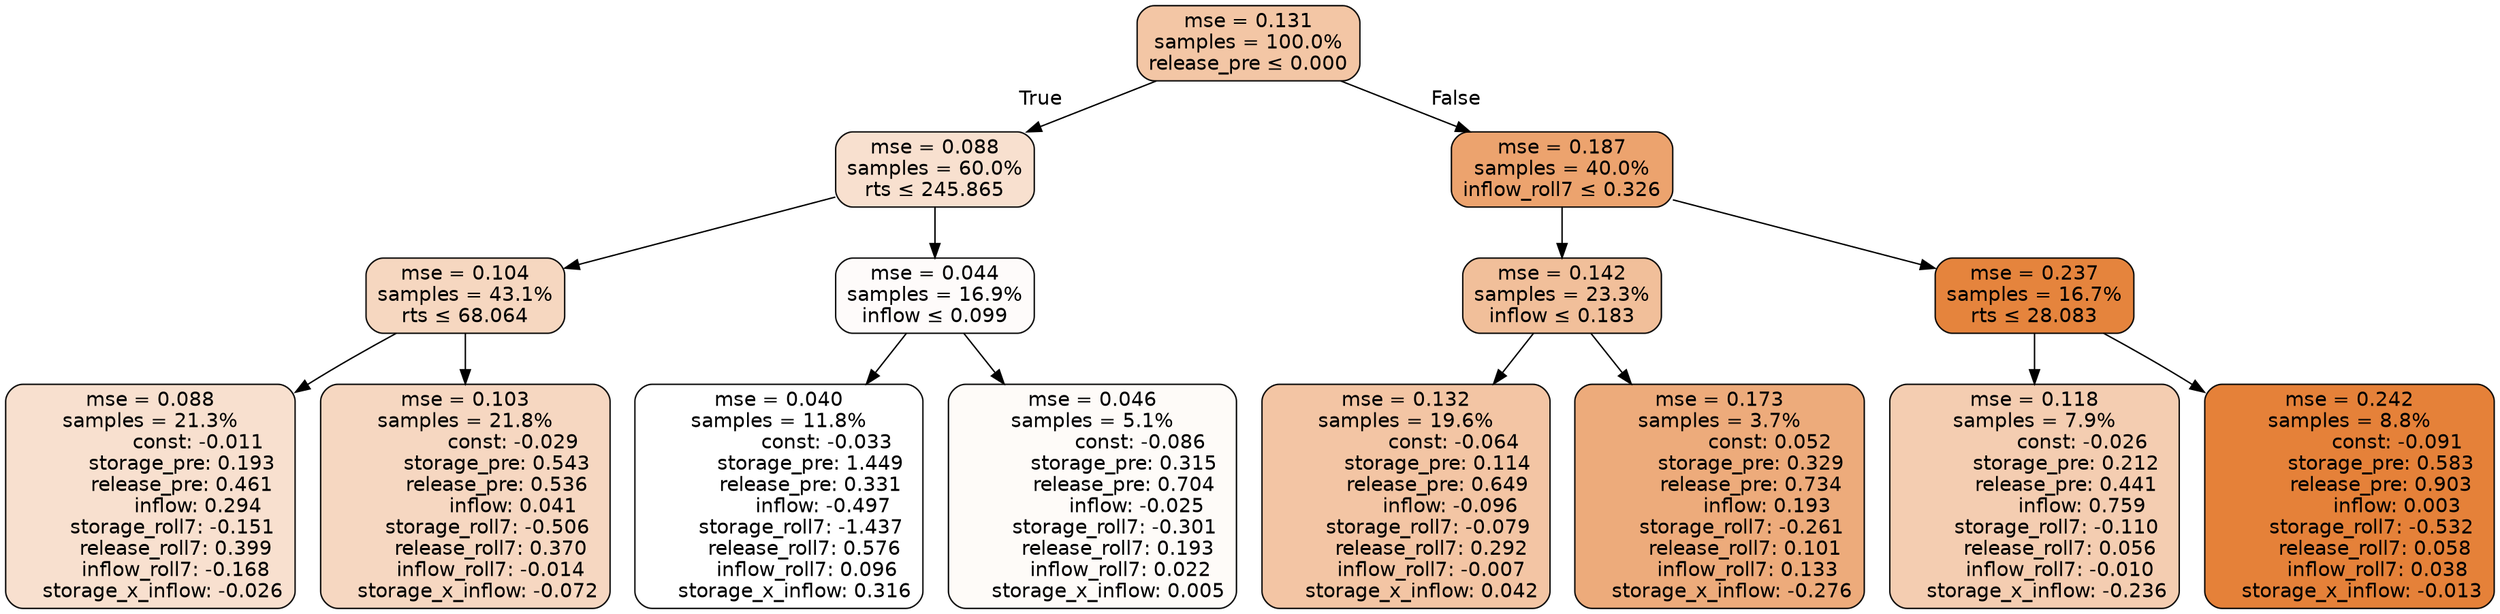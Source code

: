digraph tree {
bgcolor="transparent"
node [shape=rectangle, style="filled, rounded", color="black", fontname=helvetica] ;
edge [fontname=helvetica] ;
	"0" [label="mse = 0.131
samples = 100.0%
release_pre &le; 0.000", fillcolor="#f3c6a5"]
	"1" [label="mse = 0.088
samples = 60.0%
rts &le; 245.865", fillcolor="#f8e0cf"]
	"2" [label="mse = 0.104
samples = 43.1%
rts &le; 68.064", fillcolor="#f6d7c0"]
	"3" [label="mse = 0.088
samples = 21.3%
               const: -0.011
          storage_pre: 0.193
          release_pre: 0.461
               inflow: 0.294
       storage_roll7: -0.151
        release_roll7: 0.399
        inflow_roll7: -0.168
    storage_x_inflow: -0.026", fillcolor="#f8e0cf"]
	"4" [label="mse = 0.103
samples = 21.8%
               const: -0.029
          storage_pre: 0.543
          release_pre: 0.536
               inflow: 0.041
       storage_roll7: -0.506
        release_roll7: 0.370
        inflow_roll7: -0.014
    storage_x_inflow: -0.072", fillcolor="#f6d7c1"]
	"5" [label="mse = 0.044
samples = 16.9%
inflow &le; 0.099", fillcolor="#fefbfa"]
	"6" [label="mse = 0.040
samples = 11.8%
               const: -0.033
          storage_pre: 1.449
          release_pre: 0.331
              inflow: -0.497
       storage_roll7: -1.437
        release_roll7: 0.576
         inflow_roll7: 0.096
     storage_x_inflow: 0.316", fillcolor="#ffffff"]
	"7" [label="mse = 0.046
samples = 5.1%
               const: -0.086
          storage_pre: 0.315
          release_pre: 0.704
              inflow: -0.025
       storage_roll7: -0.301
        release_roll7: 0.193
         inflow_roll7: 0.022
     storage_x_inflow: 0.005", fillcolor="#fefbf8"]
	"8" [label="mse = 0.187
samples = 40.0%
inflow_roll7 &le; 0.326", fillcolor="#eca36e"]
	"9" [label="mse = 0.142
samples = 23.3%
inflow &le; 0.183", fillcolor="#f1bf9a"]
	"10" [label="mse = 0.132
samples = 19.6%
               const: -0.064
          storage_pre: 0.114
          release_pre: 0.649
              inflow: -0.096
       storage_roll7: -0.079
        release_roll7: 0.292
        inflow_roll7: -0.007
     storage_x_inflow: 0.042", fillcolor="#f3c5a4"]
	"11" [label="mse = 0.173
samples = 3.7%
                const: 0.052
          storage_pre: 0.329
          release_pre: 0.734
               inflow: 0.193
       storage_roll7: -0.261
        release_roll7: 0.101
         inflow_roll7: 0.133
    storage_x_inflow: -0.276", fillcolor="#edab7b"]
	"12" [label="mse = 0.237
samples = 16.7%
rts &le; 28.083", fillcolor="#e5843d"]
	"13" [label="mse = 0.118
samples = 7.9%
               const: -0.026
          storage_pre: 0.212
          release_pre: 0.441
               inflow: 0.759
       storage_roll7: -0.110
        release_roll7: 0.056
        inflow_roll7: -0.010
    storage_x_inflow: -0.236", fillcolor="#f4cdb1"]
	"14" [label="mse = 0.242
samples = 8.8%
               const: -0.091
          storage_pre: 0.583
          release_pre: 0.903
               inflow: 0.003
       storage_roll7: -0.532
        release_roll7: 0.058
         inflow_roll7: 0.038
    storage_x_inflow: -0.013", fillcolor="#e58139"]

	"0" -> "1" [labeldistance=2.5, labelangle=45, headlabel="True"]
	"1" -> "2"
	"2" -> "3"
	"2" -> "4"
	"1" -> "5"
	"5" -> "6"
	"5" -> "7"
	"0" -> "8" [labeldistance=2.5, labelangle=-45, headlabel="False"]
	"8" -> "9"
	"9" -> "10"
	"9" -> "11"
	"8" -> "12"
	"12" -> "13"
	"12" -> "14"
}